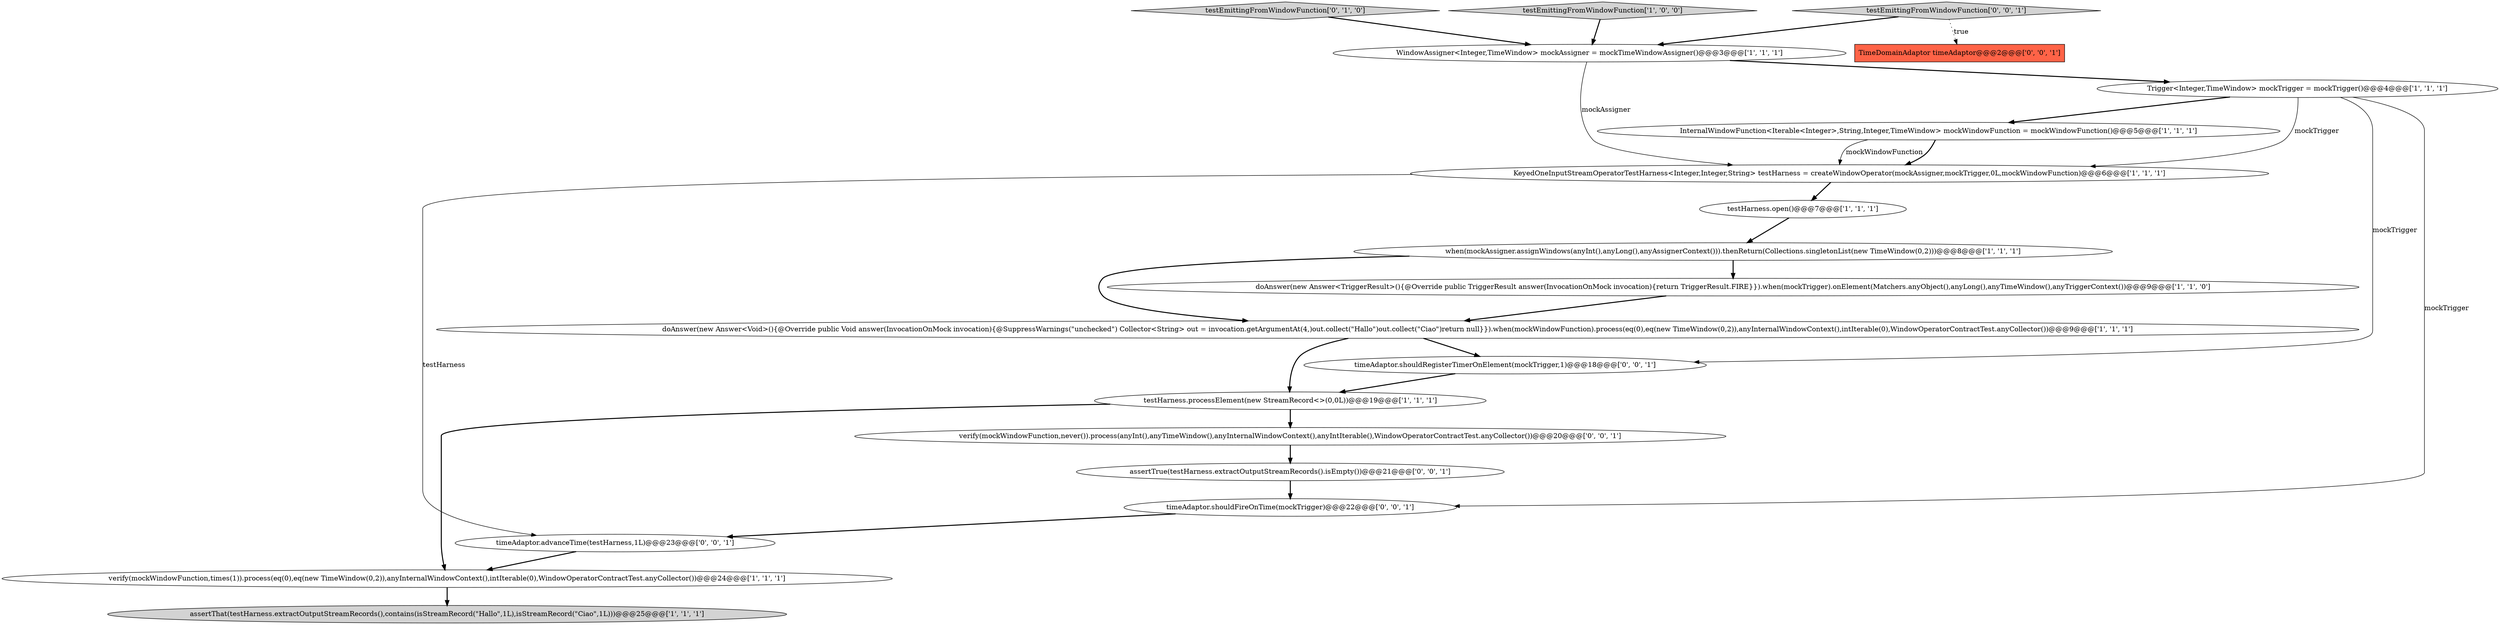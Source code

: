 digraph {
13 [style = filled, label = "timeAdaptor.shouldFireOnTime(mockTrigger)@@@22@@@['0', '0', '1']", fillcolor = white, shape = ellipse image = "AAA0AAABBB3BBB"];
8 [style = filled, label = "assertThat(testHarness.extractOutputStreamRecords(),contains(isStreamRecord(\"Hallo\",1L),isStreamRecord(\"Ciao\",1L)))@@@25@@@['1', '1', '1']", fillcolor = lightgray, shape = ellipse image = "AAA0AAABBB1BBB"];
4 [style = filled, label = "testHarness.processElement(new StreamRecord<>(0,0L))@@@19@@@['1', '1', '1']", fillcolor = white, shape = ellipse image = "AAA0AAABBB1BBB"];
17 [style = filled, label = "TimeDomainAdaptor timeAdaptor@@@2@@@['0', '0', '1']", fillcolor = tomato, shape = box image = "AAA0AAABBB3BBB"];
18 [style = filled, label = "timeAdaptor.advanceTime(testHarness,1L)@@@23@@@['0', '0', '1']", fillcolor = white, shape = ellipse image = "AAA0AAABBB3BBB"];
2 [style = filled, label = "doAnswer(new Answer<Void>(){@Override public Void answer(InvocationOnMock invocation){@SuppressWarnings(\"unchecked\") Collector<String> out = invocation.getArgumentAt(4,)out.collect(\"Hallo\")out.collect(\"Ciao\")return null}}).when(mockWindowFunction).process(eq(0),eq(new TimeWindow(0,2)),anyInternalWindowContext(),intIterable(0),WindowOperatorContractTest.anyCollector())@@@9@@@['1', '1', '1']", fillcolor = white, shape = ellipse image = "AAA0AAABBB1BBB"];
19 [style = filled, label = "verify(mockWindowFunction,never()).process(anyInt(),anyTimeWindow(),anyInternalWindowContext(),anyIntIterable(),WindowOperatorContractTest.anyCollector())@@@20@@@['0', '0', '1']", fillcolor = white, shape = ellipse image = "AAA0AAABBB3BBB"];
3 [style = filled, label = "Trigger<Integer,TimeWindow> mockTrigger = mockTrigger()@@@4@@@['1', '1', '1']", fillcolor = white, shape = ellipse image = "AAA0AAABBB1BBB"];
9 [style = filled, label = "when(mockAssigner.assignWindows(anyInt(),anyLong(),anyAssignerContext())).thenReturn(Collections.singletonList(new TimeWindow(0,2)))@@@8@@@['1', '1', '1']", fillcolor = white, shape = ellipse image = "AAA0AAABBB1BBB"];
15 [style = filled, label = "assertTrue(testHarness.extractOutputStreamRecords().isEmpty())@@@21@@@['0', '0', '1']", fillcolor = white, shape = ellipse image = "AAA0AAABBB3BBB"];
5 [style = filled, label = "WindowAssigner<Integer,TimeWindow> mockAssigner = mockTimeWindowAssigner()@@@3@@@['1', '1', '1']", fillcolor = white, shape = ellipse image = "AAA0AAABBB1BBB"];
7 [style = filled, label = "testEmittingFromWindowFunction['1', '0', '0']", fillcolor = lightgray, shape = diamond image = "AAA0AAABBB1BBB"];
10 [style = filled, label = "testHarness.open()@@@7@@@['1', '1', '1']", fillcolor = white, shape = ellipse image = "AAA0AAABBB1BBB"];
6 [style = filled, label = "verify(mockWindowFunction,times(1)).process(eq(0),eq(new TimeWindow(0,2)),anyInternalWindowContext(),intIterable(0),WindowOperatorContractTest.anyCollector())@@@24@@@['1', '1', '1']", fillcolor = white, shape = ellipse image = "AAA0AAABBB1BBB"];
11 [style = filled, label = "doAnswer(new Answer<TriggerResult>(){@Override public TriggerResult answer(InvocationOnMock invocation){return TriggerResult.FIRE}}).when(mockTrigger).onElement(Matchers.anyObject(),anyLong(),anyTimeWindow(),anyTriggerContext())@@@9@@@['1', '1', '0']", fillcolor = white, shape = ellipse image = "AAA0AAABBB1BBB"];
12 [style = filled, label = "testEmittingFromWindowFunction['0', '1', '0']", fillcolor = lightgray, shape = diamond image = "AAA0AAABBB2BBB"];
1 [style = filled, label = "KeyedOneInputStreamOperatorTestHarness<Integer,Integer,String> testHarness = createWindowOperator(mockAssigner,mockTrigger,0L,mockWindowFunction)@@@6@@@['1', '1', '1']", fillcolor = white, shape = ellipse image = "AAA0AAABBB1BBB"];
0 [style = filled, label = "InternalWindowFunction<Iterable<Integer>,String,Integer,TimeWindow> mockWindowFunction = mockWindowFunction()@@@5@@@['1', '1', '1']", fillcolor = white, shape = ellipse image = "AAA0AAABBB1BBB"];
16 [style = filled, label = "testEmittingFromWindowFunction['0', '0', '1']", fillcolor = lightgray, shape = diamond image = "AAA0AAABBB3BBB"];
14 [style = filled, label = "timeAdaptor.shouldRegisterTimerOnElement(mockTrigger,1)@@@18@@@['0', '0', '1']", fillcolor = white, shape = ellipse image = "AAA0AAABBB3BBB"];
5->3 [style = bold, label=""];
15->13 [style = bold, label=""];
0->1 [style = solid, label="mockWindowFunction"];
9->11 [style = bold, label=""];
12->5 [style = bold, label=""];
4->6 [style = bold, label=""];
9->2 [style = bold, label=""];
16->17 [style = dotted, label="true"];
4->19 [style = bold, label=""];
5->1 [style = solid, label="mockAssigner"];
2->4 [style = bold, label=""];
11->2 [style = bold, label=""];
3->0 [style = bold, label=""];
1->18 [style = solid, label="testHarness"];
3->14 [style = solid, label="mockTrigger"];
3->1 [style = solid, label="mockTrigger"];
7->5 [style = bold, label=""];
18->6 [style = bold, label=""];
0->1 [style = bold, label=""];
3->13 [style = solid, label="mockTrigger"];
2->14 [style = bold, label=""];
6->8 [style = bold, label=""];
16->5 [style = bold, label=""];
10->9 [style = bold, label=""];
19->15 [style = bold, label=""];
1->10 [style = bold, label=""];
13->18 [style = bold, label=""];
14->4 [style = bold, label=""];
}
